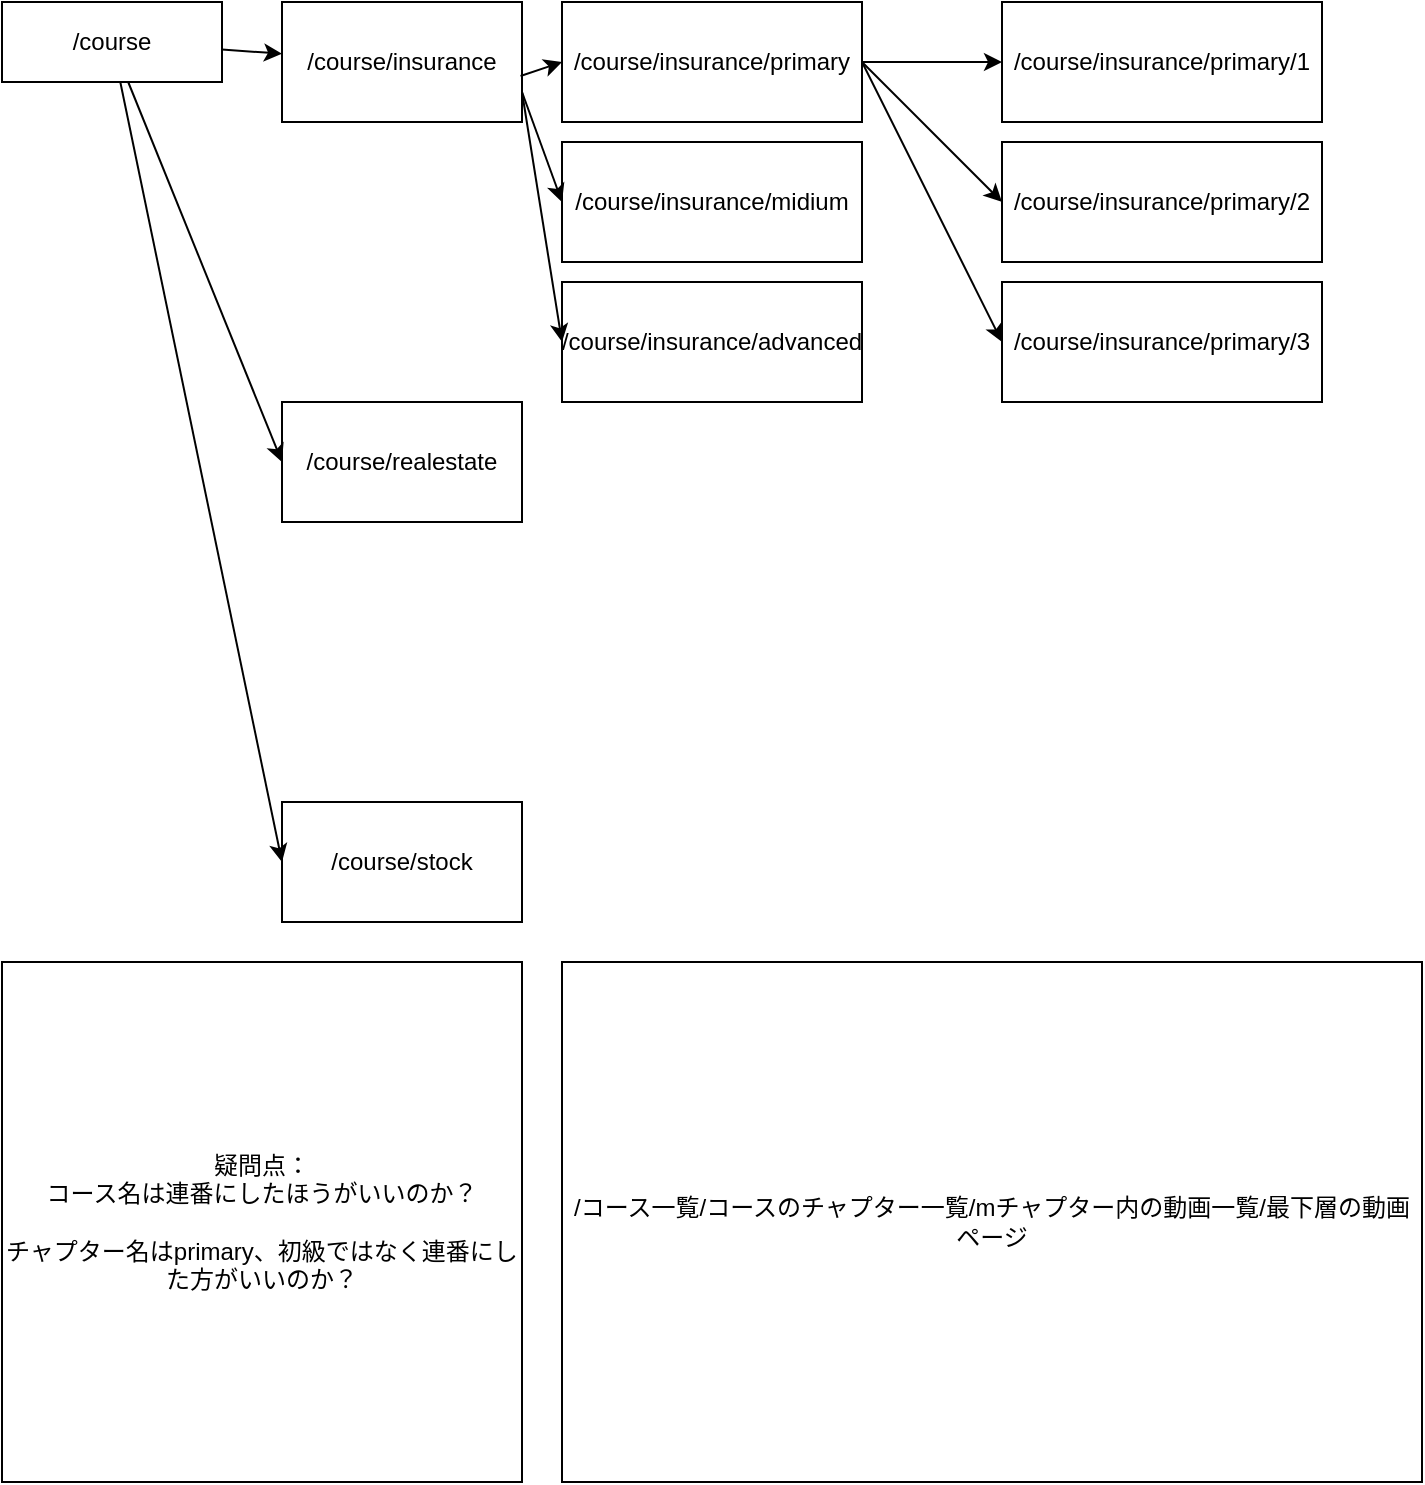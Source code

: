 <mxfile version="12.2.4" pages="2"><diagram id="ZoDI4asU3p1HgwIGyV-e" name="URI設計"><mxGraphModel dx="421" dy="504" grid="1" gridSize="10" guides="1" tooltips="1" connect="1" arrows="1" fold="1" page="1" pageScale="1" pageWidth="827" pageHeight="1169" math="0" shadow="0"><root><mxCell id="B6lA4K9pG1qxCjGUP_0H-0"/><mxCell id="B6lA4K9pG1qxCjGUP_0H-1" parent="B6lA4K9pG1qxCjGUP_0H-0"/><mxCell id="B6lA4K9pG1qxCjGUP_0H-2" value="/course" style="rounded=0;whiteSpace=wrap;html=1;" parent="B6lA4K9pG1qxCjGUP_0H-1" vertex="1"><mxGeometry x="20" y="20" width="110" height="40" as="geometry"/></mxCell><mxCell id="B6lA4K9pG1qxCjGUP_0H-3" value="/course/insurance" style="rounded=0;whiteSpace=wrap;html=1;" parent="B6lA4K9pG1qxCjGUP_0H-1" vertex="1"><mxGeometry x="160" y="20" width="120" height="60" as="geometry"/></mxCell><mxCell id="B6lA4K9pG1qxCjGUP_0H-4" value="/course/realestate" style="rounded=0;whiteSpace=wrap;html=1;" parent="B6lA4K9pG1qxCjGUP_0H-1" vertex="1"><mxGeometry x="160" y="220" width="120" height="60" as="geometry"/></mxCell><mxCell id="B6lA4K9pG1qxCjGUP_0H-5" value="/course/stock" style="rounded=0;whiteSpace=wrap;html=1;" parent="B6lA4K9pG1qxCjGUP_0H-1" vertex="1"><mxGeometry x="160" y="420" width="120" height="60" as="geometry"/></mxCell><mxCell id="8wHQSbMDa5FOG8xW00t5-0" value="" style="endArrow=classic;html=1;" parent="B6lA4K9pG1qxCjGUP_0H-1" source="B6lA4K9pG1qxCjGUP_0H-2" target="B6lA4K9pG1qxCjGUP_0H-3" edge="1"><mxGeometry width="50" height="50" relative="1" as="geometry"><mxPoint x="120" y="65" as="sourcePoint"/><mxPoint x="170" y="15" as="targetPoint"/></mxGeometry></mxCell><mxCell id="8wHQSbMDa5FOG8xW00t5-1" value="" style="endArrow=classic;html=1;entryX=0;entryY=0.5;entryDx=0;entryDy=0;" parent="B6lA4K9pG1qxCjGUP_0H-1" source="B6lA4K9pG1qxCjGUP_0H-2" target="B6lA4K9pG1qxCjGUP_0H-4" edge="1"><mxGeometry width="50" height="50" relative="1" as="geometry"><mxPoint x="110" y="118.793" as="sourcePoint"/><mxPoint x="140" y="120.862" as="targetPoint"/></mxGeometry></mxCell><mxCell id="8wHQSbMDa5FOG8xW00t5-5" value="" style="endArrow=classic;html=1;entryX=0;entryY=0.5;entryDx=0;entryDy=0;" parent="B6lA4K9pG1qxCjGUP_0H-1" source="B6lA4K9pG1qxCjGUP_0H-2" target="B6lA4K9pG1qxCjGUP_0H-5" edge="1"><mxGeometry width="50" height="50" relative="1" as="geometry"><mxPoint x="106.25" y="70" as="sourcePoint"/><mxPoint x="170" y="130" as="targetPoint"/></mxGeometry></mxCell><mxCell id="7EbrZNJ48yHraexCKdWo-0" value="/course/insurance/primary" style="rounded=0;whiteSpace=wrap;html=1;" parent="B6lA4K9pG1qxCjGUP_0H-1" vertex="1"><mxGeometry x="300" y="20" width="150" height="60" as="geometry"/></mxCell><mxCell id="7EbrZNJ48yHraexCKdWo-3" value="/course/insurance/midium" style="rounded=0;whiteSpace=wrap;html=1;" parent="B6lA4K9pG1qxCjGUP_0H-1" vertex="1"><mxGeometry x="300" y="90" width="150" height="60" as="geometry"/></mxCell><mxCell id="7EbrZNJ48yHraexCKdWo-4" value="/course/insurance/advanced" style="rounded=0;whiteSpace=wrap;html=1;" parent="B6lA4K9pG1qxCjGUP_0H-1" vertex="1"><mxGeometry x="300" y="160" width="150" height="60" as="geometry"/></mxCell><mxCell id="7EbrZNJ48yHraexCKdWo-5" value="" style="endArrow=classic;html=1;entryX=0;entryY=0.5;entryDx=0;entryDy=0;exitX=0.994;exitY=0.617;exitDx=0;exitDy=0;exitPerimeter=0;" parent="B6lA4K9pG1qxCjGUP_0H-1" source="B6lA4K9pG1qxCjGUP_0H-3" target="7EbrZNJ48yHraexCKdWo-0" edge="1"><mxGeometry width="50" height="50" relative="1" as="geometry"><mxPoint x="140" y="53.793" as="sourcePoint"/><mxPoint x="170" y="55.862" as="targetPoint"/></mxGeometry></mxCell><mxCell id="7EbrZNJ48yHraexCKdWo-6" value="" style="endArrow=classic;html=1;entryX=0;entryY=0.5;entryDx=0;entryDy=0;exitX=1;exitY=0.75;exitDx=0;exitDy=0;" parent="B6lA4K9pG1qxCjGUP_0H-1" source="B6lA4K9pG1qxCjGUP_0H-3" target="7EbrZNJ48yHraexCKdWo-3" edge="1"><mxGeometry width="50" height="50" relative="1" as="geometry"><mxPoint x="289.28" y="67.02" as="sourcePoint"/><mxPoint x="310" y="60" as="targetPoint"/></mxGeometry></mxCell><mxCell id="7EbrZNJ48yHraexCKdWo-7" value="" style="endArrow=classic;html=1;entryX=0;entryY=0.5;entryDx=0;entryDy=0;exitX=1;exitY=0.75;exitDx=0;exitDy=0;" parent="B6lA4K9pG1qxCjGUP_0H-1" source="B6lA4K9pG1qxCjGUP_0H-3" target="7EbrZNJ48yHraexCKdWo-4" edge="1"><mxGeometry width="50" height="50" relative="1" as="geometry"><mxPoint x="264.286" y="90" as="sourcePoint"/><mxPoint x="310" y="130" as="targetPoint"/></mxGeometry></mxCell><mxCell id="7EbrZNJ48yHraexCKdWo-8" value="" style="endArrow=classic;html=1;exitX=1;exitY=0.5;exitDx=0;exitDy=0;" parent="B6lA4K9pG1qxCjGUP_0H-1" source="7EbrZNJ48yHraexCKdWo-0" target="7EbrZNJ48yHraexCKdWo-9" edge="1"><mxGeometry width="50" height="50" relative="1" as="geometry"><mxPoint x="289.28" y="67.02" as="sourcePoint"/><mxPoint x="520" y="50" as="targetPoint"/></mxGeometry></mxCell><mxCell id="7EbrZNJ48yHraexCKdWo-9" value="/course/insurance/primary/1" style="rounded=0;whiteSpace=wrap;html=1;" parent="B6lA4K9pG1qxCjGUP_0H-1" vertex="1"><mxGeometry x="520" y="20" width="160" height="60" as="geometry"/></mxCell><mxCell id="7EbrZNJ48yHraexCKdWo-10" value="/course/insurance/primary/2" style="rounded=0;whiteSpace=wrap;html=1;" parent="B6lA4K9pG1qxCjGUP_0H-1" vertex="1"><mxGeometry x="520" y="90" width="160" height="60" as="geometry"/></mxCell><mxCell id="7EbrZNJ48yHraexCKdWo-11" value="/course/insurance/primary/3" style="rounded=0;whiteSpace=wrap;html=1;" parent="B6lA4K9pG1qxCjGUP_0H-1" vertex="1"><mxGeometry x="520" y="160" width="160" height="60" as="geometry"/></mxCell><mxCell id="7EbrZNJ48yHraexCKdWo-12" value="" style="endArrow=classic;html=1;entryX=0;entryY=0.5;entryDx=0;entryDy=0;" parent="B6lA4K9pG1qxCjGUP_0H-1" target="7EbrZNJ48yHraexCKdWo-10" edge="1"><mxGeometry width="50" height="50" relative="1" as="geometry"><mxPoint x="450" y="50" as="sourcePoint"/><mxPoint x="530" y="60" as="targetPoint"/></mxGeometry></mxCell><mxCell id="7EbrZNJ48yHraexCKdWo-13" value="" style="endArrow=classic;html=1;entryX=0;entryY=0.5;entryDx=0;entryDy=0;" parent="B6lA4K9pG1qxCjGUP_0H-1" target="7EbrZNJ48yHraexCKdWo-11" edge="1"><mxGeometry width="50" height="50" relative="1" as="geometry"><mxPoint x="450" y="50" as="sourcePoint"/><mxPoint x="530" y="130" as="targetPoint"/></mxGeometry></mxCell><mxCell id="7EbrZNJ48yHraexCKdWo-1" value="疑問点：&lt;br&gt;コース名は連番にしたほうがいいのか？&lt;br&gt;&lt;br&gt;チャプター名はprimary、初級ではなく連番にした方がいいのか？" style="whiteSpace=wrap;html=1;aspect=fixed;" parent="B6lA4K9pG1qxCjGUP_0H-1" vertex="1"><mxGeometry x="20" y="500" width="260" height="260" as="geometry"/></mxCell><mxCell id="7EbrZNJ48yHraexCKdWo-14" value="/コース一覧/コースのチャプター一覧/mチャプター内の動画一覧/最下層の動画ページ" style="rounded=0;whiteSpace=wrap;html=1;" parent="B6lA4K9pG1qxCjGUP_0H-1" vertex="1"><mxGeometry x="300" y="500" width="430" height="260" as="geometry"/></mxCell></root></mxGraphModel></diagram><diagram id="NQ1nXZU9SqP54pJuLeFf" name="DB設計"><mxGraphModel dx="421" dy="504" grid="1" gridSize="10" guides="1" tooltips="1" connect="1" arrows="1" fold="1" page="1" pageScale="1" pageWidth="827" pageHeight="1169" math="0" shadow="0"><root><mxCell id="xs0yJp1wEDztqQMS5ixN-0"/><mxCell id="xs0yJp1wEDztqQMS5ixN-1" parent="xs0yJp1wEDztqQMS5ixN-0"/></root></mxGraphModel></diagram></mxfile>